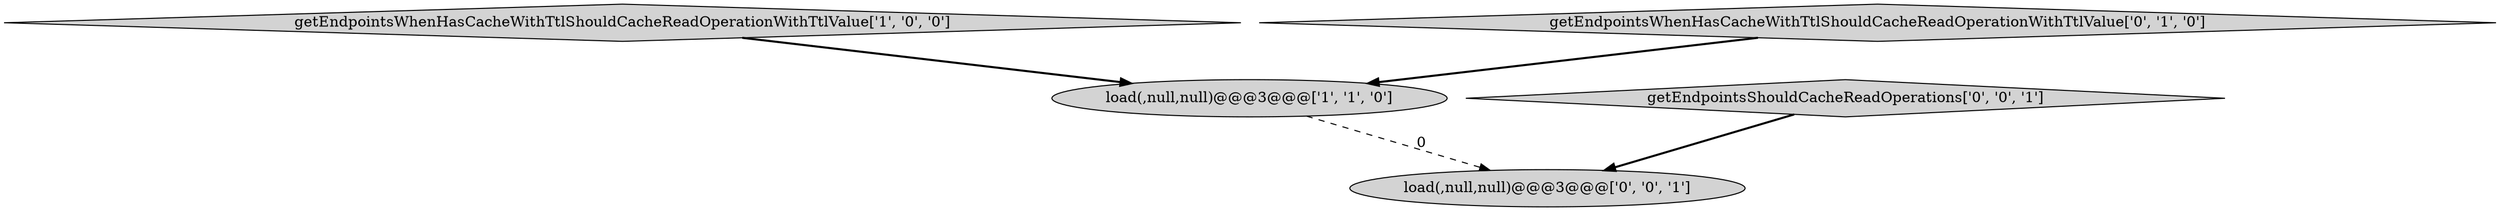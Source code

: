 digraph {
0 [style = filled, label = "getEndpointsWhenHasCacheWithTtlShouldCacheReadOperationWithTtlValue['1', '0', '0']", fillcolor = lightgray, shape = diamond image = "AAA0AAABBB1BBB"];
1 [style = filled, label = "load(,null,null)@@@3@@@['1', '1', '0']", fillcolor = lightgray, shape = ellipse image = "AAA0AAABBB1BBB"];
2 [style = filled, label = "getEndpointsWhenHasCacheWithTtlShouldCacheReadOperationWithTtlValue['0', '1', '0']", fillcolor = lightgray, shape = diamond image = "AAA0AAABBB2BBB"];
3 [style = filled, label = "getEndpointsShouldCacheReadOperations['0', '0', '1']", fillcolor = lightgray, shape = diamond image = "AAA0AAABBB3BBB"];
4 [style = filled, label = "load(,null,null)@@@3@@@['0', '0', '1']", fillcolor = lightgray, shape = ellipse image = "AAA0AAABBB3BBB"];
1->4 [style = dashed, label="0"];
3->4 [style = bold, label=""];
0->1 [style = bold, label=""];
2->1 [style = bold, label=""];
}
